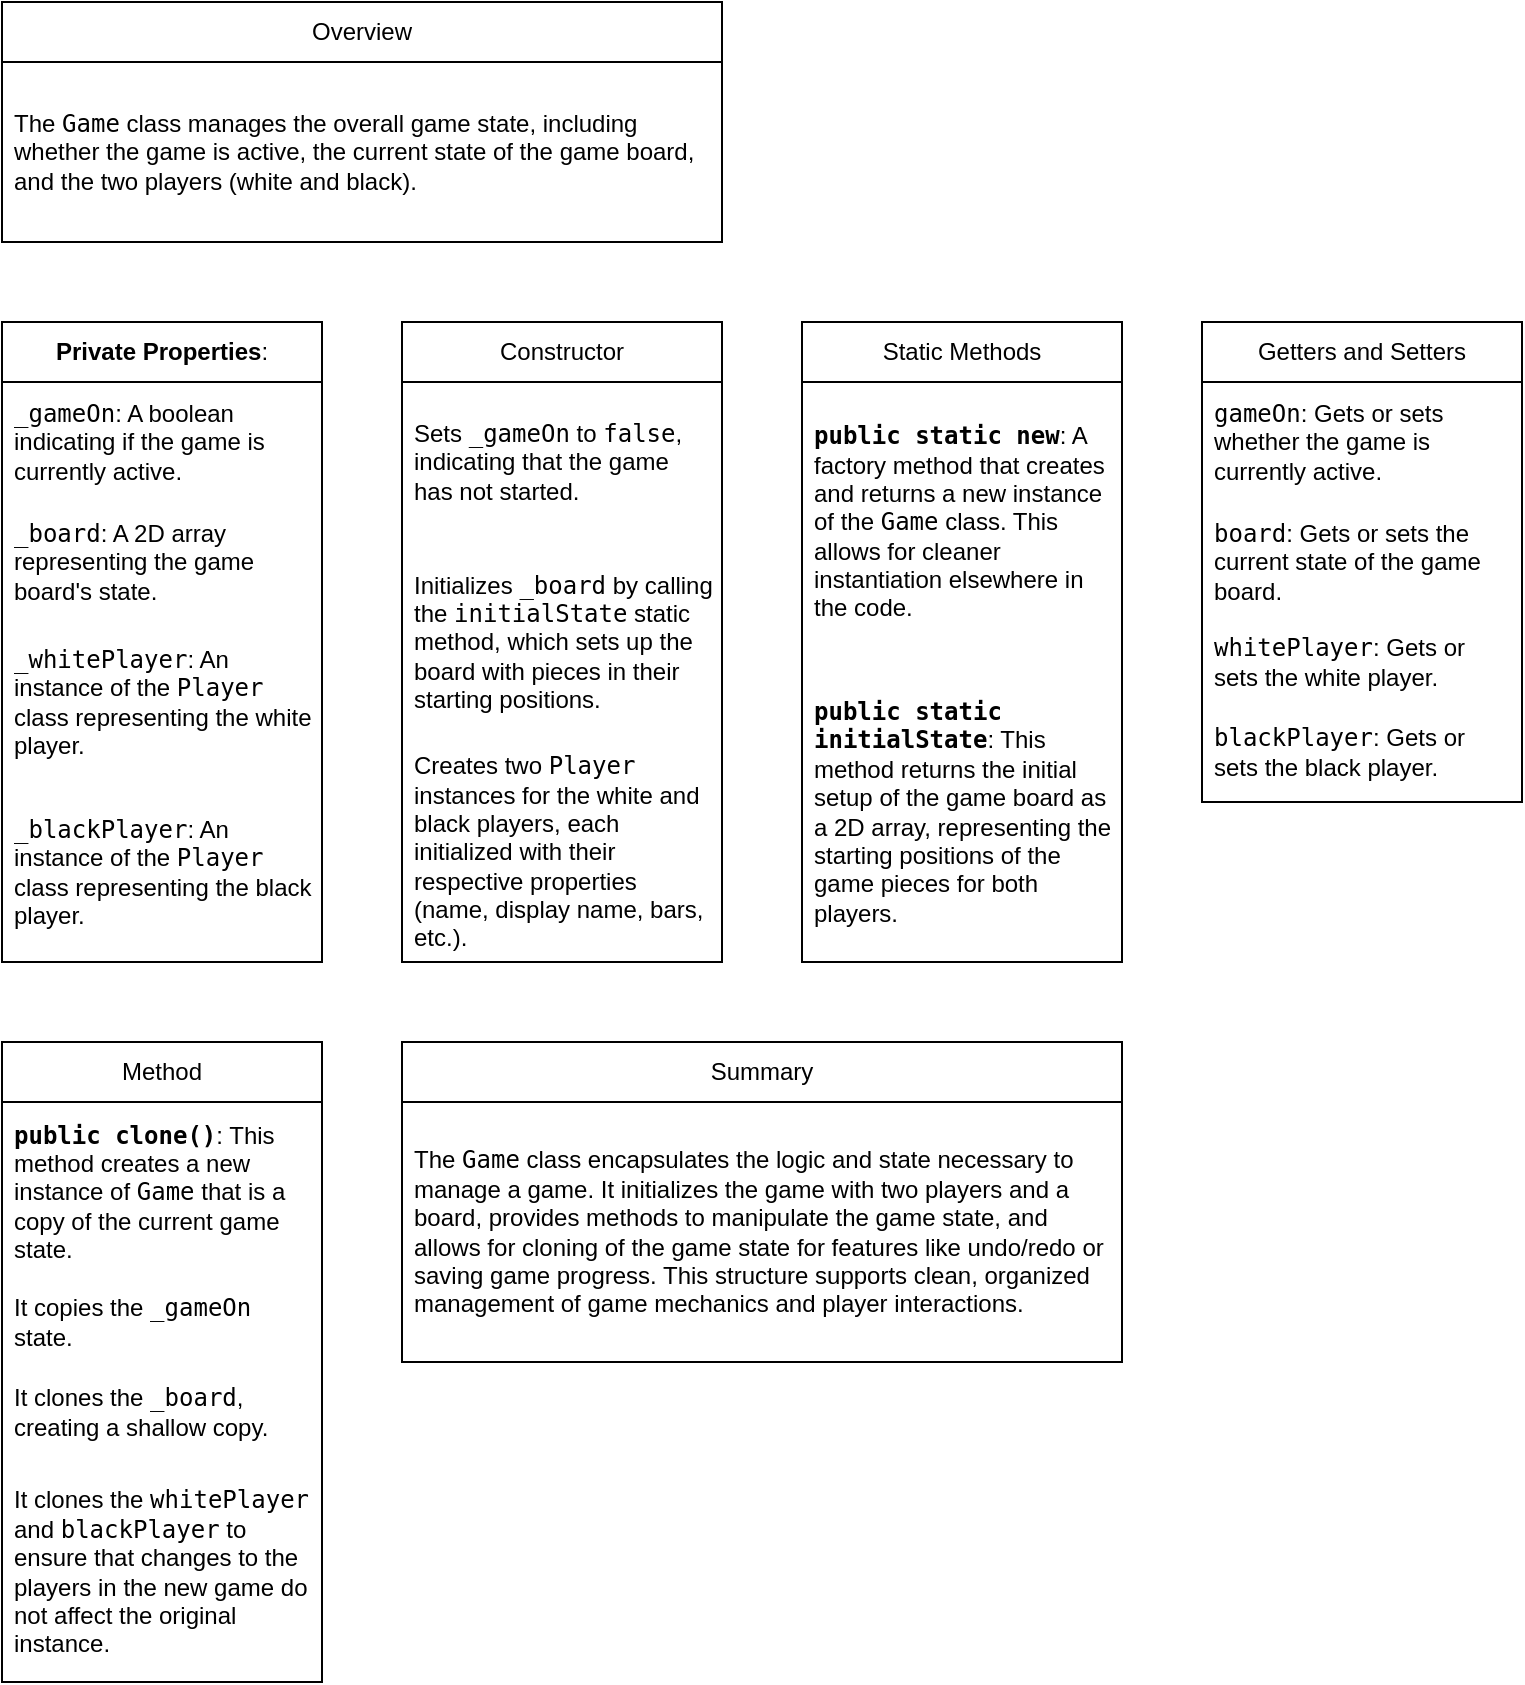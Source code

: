 <mxfile>
    <diagram id="c7S9N2AYdO8CDqgkPNtn" name="Page-1">
        <mxGraphModel dx="1020" dy="708" grid="1" gridSize="10" guides="1" tooltips="1" connect="1" arrows="1" fold="1" page="1" pageScale="1" pageWidth="850" pageHeight="1100" math="0" shadow="0">
            <root>
                <mxCell id="0"/>
                <mxCell id="1" parent="0"/>
                <mxCell id="2" value="Overview" style="swimlane;fontStyle=0;childLayout=stackLayout;horizontal=1;startSize=30;horizontalStack=0;resizeParent=1;resizeParentMax=0;resizeLast=0;collapsible=1;marginBottom=0;whiteSpace=wrap;html=1;" vertex="1" parent="1">
                    <mxGeometry x="40" y="40" width="360" height="120" as="geometry"/>
                </mxCell>
                <mxCell id="3" value="The &lt;code&gt;Game&lt;/code&gt; class manages the overall game state, including whether the game is active, the current state of the game board, and the two players (white and black)." style="text;strokeColor=none;fillColor=none;align=left;verticalAlign=middle;spacingLeft=4;spacingRight=4;overflow=hidden;points=[[0,0.5],[1,0.5]];portConstraint=eastwest;rotatable=0;whiteSpace=wrap;html=1;" vertex="1" parent="2">
                    <mxGeometry y="30" width="360" height="90" as="geometry"/>
                </mxCell>
                <mxCell id="6" value="&lt;strong&gt;Private Properties&lt;/strong&gt;:" style="swimlane;fontStyle=0;childLayout=stackLayout;horizontal=1;startSize=30;horizontalStack=0;resizeParent=1;resizeParentMax=0;resizeLast=0;collapsible=1;marginBottom=0;whiteSpace=wrap;html=1;" vertex="1" parent="1">
                    <mxGeometry x="40" y="200" width="160" height="320" as="geometry"/>
                </mxCell>
                <mxCell id="7" value="&lt;code&gt;_gameOn&lt;/code&gt;: A boolean indicating if the game is currently active." style="text;strokeColor=none;fillColor=none;align=left;verticalAlign=middle;spacingLeft=4;spacingRight=4;overflow=hidden;points=[[0,0.5],[1,0.5]];portConstraint=eastwest;rotatable=0;whiteSpace=wrap;html=1;" vertex="1" parent="6">
                    <mxGeometry y="30" width="160" height="60" as="geometry"/>
                </mxCell>
                <mxCell id="8" value="&lt;code&gt;_board&lt;/code&gt;: A 2D array representing the game board's state." style="text;strokeColor=none;fillColor=none;align=left;verticalAlign=middle;spacingLeft=4;spacingRight=4;overflow=hidden;points=[[0,0.5],[1,0.5]];portConstraint=eastwest;rotatable=0;whiteSpace=wrap;html=1;" vertex="1" parent="6">
                    <mxGeometry y="90" width="160" height="60" as="geometry"/>
                </mxCell>
                <mxCell id="14" value="&lt;code&gt;_whitePlayer&lt;/code&gt;: An instance of the &lt;code&gt;Player&lt;/code&gt; class representing the white player." style="text;strokeColor=none;fillColor=none;align=left;verticalAlign=middle;spacingLeft=4;spacingRight=4;overflow=hidden;points=[[0,0.5],[1,0.5]];portConstraint=eastwest;rotatable=0;whiteSpace=wrap;html=1;" vertex="1" parent="6">
                    <mxGeometry y="150" width="160" height="80" as="geometry"/>
                </mxCell>
                <mxCell id="9" value="&lt;code&gt;_blackPlayer&lt;/code&gt;: An instance of the &lt;code&gt;Player&lt;/code&gt; class representing the black player." style="text;strokeColor=none;fillColor=none;align=left;verticalAlign=middle;spacingLeft=4;spacingRight=4;overflow=hidden;points=[[0,0.5],[1,0.5]];portConstraint=eastwest;rotatable=0;whiteSpace=wrap;html=1;" vertex="1" parent="6">
                    <mxGeometry y="230" width="160" height="90" as="geometry"/>
                </mxCell>
                <mxCell id="10" value="Constructor" style="swimlane;fontStyle=0;childLayout=stackLayout;horizontal=1;startSize=30;horizontalStack=0;resizeParent=1;resizeParentMax=0;resizeLast=0;collapsible=1;marginBottom=0;whiteSpace=wrap;html=1;" vertex="1" parent="1">
                    <mxGeometry x="240" y="200" width="160" height="320" as="geometry"/>
                </mxCell>
                <mxCell id="11" value="Sets &lt;code&gt;_gameOn&lt;/code&gt; to &lt;code&gt;false&lt;/code&gt;, indicating that the game has not started." style="text;strokeColor=none;fillColor=none;align=left;verticalAlign=middle;spacingLeft=4;spacingRight=4;overflow=hidden;points=[[0,0.5],[1,0.5]];portConstraint=eastwest;rotatable=0;whiteSpace=wrap;html=1;" vertex="1" parent="10">
                    <mxGeometry y="30" width="160" height="80" as="geometry"/>
                </mxCell>
                <mxCell id="12" value="Initializes &lt;code&gt;_board&lt;/code&gt; by calling the &lt;code&gt;initialState&lt;/code&gt; static method, which sets up the board with pieces in their starting positions." style="text;strokeColor=none;fillColor=none;align=left;verticalAlign=middle;spacingLeft=4;spacingRight=4;overflow=hidden;points=[[0,0.5],[1,0.5]];portConstraint=eastwest;rotatable=0;whiteSpace=wrap;html=1;" vertex="1" parent="10">
                    <mxGeometry y="110" width="160" height="100" as="geometry"/>
                </mxCell>
                <mxCell id="13" value="Creates two &lt;code&gt;Player&lt;/code&gt; instances for the white and black players, each initialized with their respective properties (name, display name, bars, etc.)." style="text;strokeColor=none;fillColor=none;align=left;verticalAlign=middle;spacingLeft=4;spacingRight=4;overflow=hidden;points=[[0,0.5],[1,0.5]];portConstraint=eastwest;rotatable=0;whiteSpace=wrap;html=1;" vertex="1" parent="10">
                    <mxGeometry y="210" width="160" height="110" as="geometry"/>
                </mxCell>
                <mxCell id="15" value="Static Methods" style="swimlane;fontStyle=0;childLayout=stackLayout;horizontal=1;startSize=30;horizontalStack=0;resizeParent=1;resizeParentMax=0;resizeLast=0;collapsible=1;marginBottom=0;whiteSpace=wrap;html=1;" vertex="1" parent="1">
                    <mxGeometry x="440" y="200" width="160" height="320" as="geometry"/>
                </mxCell>
                <mxCell id="16" value="&lt;strong&gt;&lt;code&gt;public static new&lt;/code&gt;&lt;/strong&gt;: A factory method that creates and returns a new instance of the &lt;code&gt;Game&lt;/code&gt; class. This allows for cleaner instantiation elsewhere in the code." style="text;strokeColor=none;fillColor=none;align=left;verticalAlign=middle;spacingLeft=4;spacingRight=4;overflow=hidden;points=[[0,0.5],[1,0.5]];portConstraint=eastwest;rotatable=0;whiteSpace=wrap;html=1;" vertex="1" parent="15">
                    <mxGeometry y="30" width="160" height="140" as="geometry"/>
                </mxCell>
                <mxCell id="17" value="&lt;strong&gt;&lt;code&gt;public static initialState&lt;/code&gt;&lt;/strong&gt;: This method returns the initial setup of the game board as a 2D array, representing the starting positions of the game pieces for both players." style="text;strokeColor=none;fillColor=none;align=left;verticalAlign=middle;spacingLeft=4;spacingRight=4;overflow=hidden;points=[[0,0.5],[1,0.5]];portConstraint=eastwest;rotatable=0;whiteSpace=wrap;html=1;" vertex="1" parent="15">
                    <mxGeometry y="170" width="160" height="150" as="geometry"/>
                </mxCell>
                <mxCell id="20" value="Getters and Setters" style="swimlane;fontStyle=0;childLayout=stackLayout;horizontal=1;startSize=30;horizontalStack=0;resizeParent=1;resizeParentMax=0;resizeLast=0;collapsible=1;marginBottom=0;whiteSpace=wrap;html=1;" vertex="1" parent="1">
                    <mxGeometry x="640" y="200" width="160" height="240" as="geometry"/>
                </mxCell>
                <mxCell id="21" value="&lt;code&gt;gameOn&lt;/code&gt;: Gets or sets whether the game is currently active." style="text;strokeColor=none;fillColor=none;align=left;verticalAlign=middle;spacingLeft=4;spacingRight=4;overflow=hidden;points=[[0,0.5],[1,0.5]];portConstraint=eastwest;rotatable=0;whiteSpace=wrap;html=1;" vertex="1" parent="20">
                    <mxGeometry y="30" width="160" height="60" as="geometry"/>
                </mxCell>
                <mxCell id="22" value="&lt;code&gt;board&lt;/code&gt;: Gets or sets the current state of the game board." style="text;strokeColor=none;fillColor=none;align=left;verticalAlign=middle;spacingLeft=4;spacingRight=4;overflow=hidden;points=[[0,0.5],[1,0.5]];portConstraint=eastwest;rotatable=0;whiteSpace=wrap;html=1;" vertex="1" parent="20">
                    <mxGeometry y="90" width="160" height="60" as="geometry"/>
                </mxCell>
                <mxCell id="23" value="&lt;code&gt;whitePlayer&lt;/code&gt;: Gets or sets the white player." style="text;strokeColor=none;fillColor=none;align=left;verticalAlign=middle;spacingLeft=4;spacingRight=4;overflow=hidden;points=[[0,0.5],[1,0.5]];portConstraint=eastwest;rotatable=0;whiteSpace=wrap;html=1;" vertex="1" parent="20">
                    <mxGeometry y="150" width="160" height="40" as="geometry"/>
                </mxCell>
                <mxCell id="24" value="&lt;code&gt;blackPlayer&lt;/code&gt;: Gets or sets the black player." style="text;strokeColor=none;fillColor=none;align=left;verticalAlign=middle;spacingLeft=4;spacingRight=4;overflow=hidden;points=[[0,0.5],[1,0.5]];portConstraint=eastwest;rotatable=0;whiteSpace=wrap;html=1;" vertex="1" parent="20">
                    <mxGeometry y="190" width="160" height="50" as="geometry"/>
                </mxCell>
                <mxCell id="25" value="Method" style="swimlane;fontStyle=0;childLayout=stackLayout;horizontal=1;startSize=30;horizontalStack=0;resizeParent=1;resizeParentMax=0;resizeLast=0;collapsible=1;marginBottom=0;whiteSpace=wrap;html=1;" vertex="1" parent="1">
                    <mxGeometry x="40" y="560" width="160" height="320" as="geometry"/>
                </mxCell>
                <mxCell id="26" value="&lt;strong&gt;&lt;code&gt;public clone()&lt;/code&gt;&lt;/strong&gt;: This method creates a new instance of &lt;code&gt;Game&lt;/code&gt; that is a copy of the current game state." style="text;strokeColor=none;fillColor=none;align=left;verticalAlign=middle;spacingLeft=4;spacingRight=4;overflow=hidden;points=[[0,0.5],[1,0.5]];portConstraint=eastwest;rotatable=0;whiteSpace=wrap;html=1;" vertex="1" parent="25">
                    <mxGeometry y="30" width="160" height="90" as="geometry"/>
                </mxCell>
                <mxCell id="27" value="It copies the &lt;code&gt;_gameOn&lt;/code&gt; state." style="text;strokeColor=none;fillColor=none;align=left;verticalAlign=middle;spacingLeft=4;spacingRight=4;overflow=hidden;points=[[0,0.5],[1,0.5]];portConstraint=eastwest;rotatable=0;whiteSpace=wrap;html=1;" vertex="1" parent="25">
                    <mxGeometry y="120" width="160" height="40" as="geometry"/>
                </mxCell>
                <mxCell id="28" value="It clones the &lt;code&gt;_board&lt;/code&gt;, creating a shallow copy." style="text;strokeColor=none;fillColor=none;align=left;verticalAlign=middle;spacingLeft=4;spacingRight=4;overflow=hidden;points=[[0,0.5],[1,0.5]];portConstraint=eastwest;rotatable=0;whiteSpace=wrap;html=1;" vertex="1" parent="25">
                    <mxGeometry y="160" width="160" height="50" as="geometry"/>
                </mxCell>
                <mxCell id="29" value="It clones the &lt;code&gt;whitePlayer&lt;/code&gt; and &lt;code&gt;blackPlayer&lt;/code&gt; to ensure that changes to the players in the new game do not affect the original instance." style="text;strokeColor=none;fillColor=none;align=left;verticalAlign=middle;spacingLeft=4;spacingRight=4;overflow=hidden;points=[[0,0.5],[1,0.5]];portConstraint=eastwest;rotatable=0;whiteSpace=wrap;html=1;" vertex="1" parent="25">
                    <mxGeometry y="210" width="160" height="110" as="geometry"/>
                </mxCell>
                <mxCell id="30" value="Summary" style="swimlane;fontStyle=0;childLayout=stackLayout;horizontal=1;startSize=30;horizontalStack=0;resizeParent=1;resizeParentMax=0;resizeLast=0;collapsible=1;marginBottom=0;whiteSpace=wrap;html=1;" vertex="1" parent="1">
                    <mxGeometry x="240" y="560" width="360" height="160" as="geometry"/>
                </mxCell>
                <mxCell id="31" value="The &lt;code&gt;Game&lt;/code&gt; class encapsulates the logic and state necessary to manage a game. It initializes the game with two players and a board, provides methods to manipulate the game state, and allows for cloning of the game state for features like undo/redo or saving game progress. This structure supports clean, organized management of game mechanics and player interactions." style="text;strokeColor=none;fillColor=none;align=left;verticalAlign=middle;spacingLeft=4;spacingRight=4;overflow=hidden;points=[[0,0.5],[1,0.5]];portConstraint=eastwest;rotatable=0;whiteSpace=wrap;html=1;" vertex="1" parent="30">
                    <mxGeometry y="30" width="360" height="130" as="geometry"/>
                </mxCell>
            </root>
        </mxGraphModel>
    </diagram>
</mxfile>